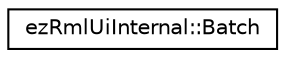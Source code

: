 digraph "Graphical Class Hierarchy"
{
 // LATEX_PDF_SIZE
  edge [fontname="Helvetica",fontsize="10",labelfontname="Helvetica",labelfontsize="10"];
  node [fontname="Helvetica",fontsize="10",shape=record];
  rankdir="LR";
  Node0 [label="ezRmlUiInternal::Batch",height=0.2,width=0.4,color="black", fillcolor="white", style="filled",URL="$d8/d58/structez_rml_ui_internal_1_1_batch.htm",tooltip=" "];
}
